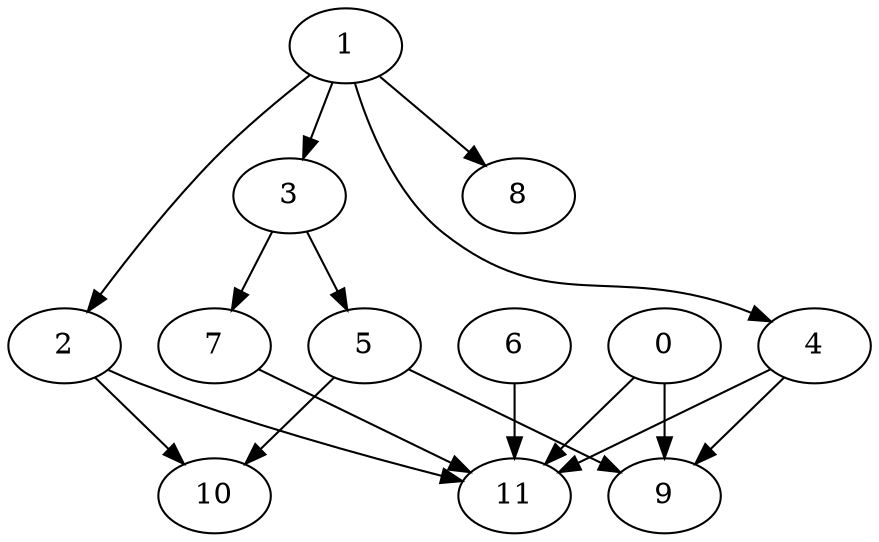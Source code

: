 digraph {
    1 -> 2;
    3 -> 7;
    2 -> 10;
    1 -> 8;
    4 -> 9;
    5 -> 10;
    1 -> 3;
    2 -> 11;
    0 -> 11;
    3 -> 5;
    6 -> 11;
    0 -> 9;
    1 -> 4;
    5 -> 9;
    4 -> 11;
    7 -> 11;
}